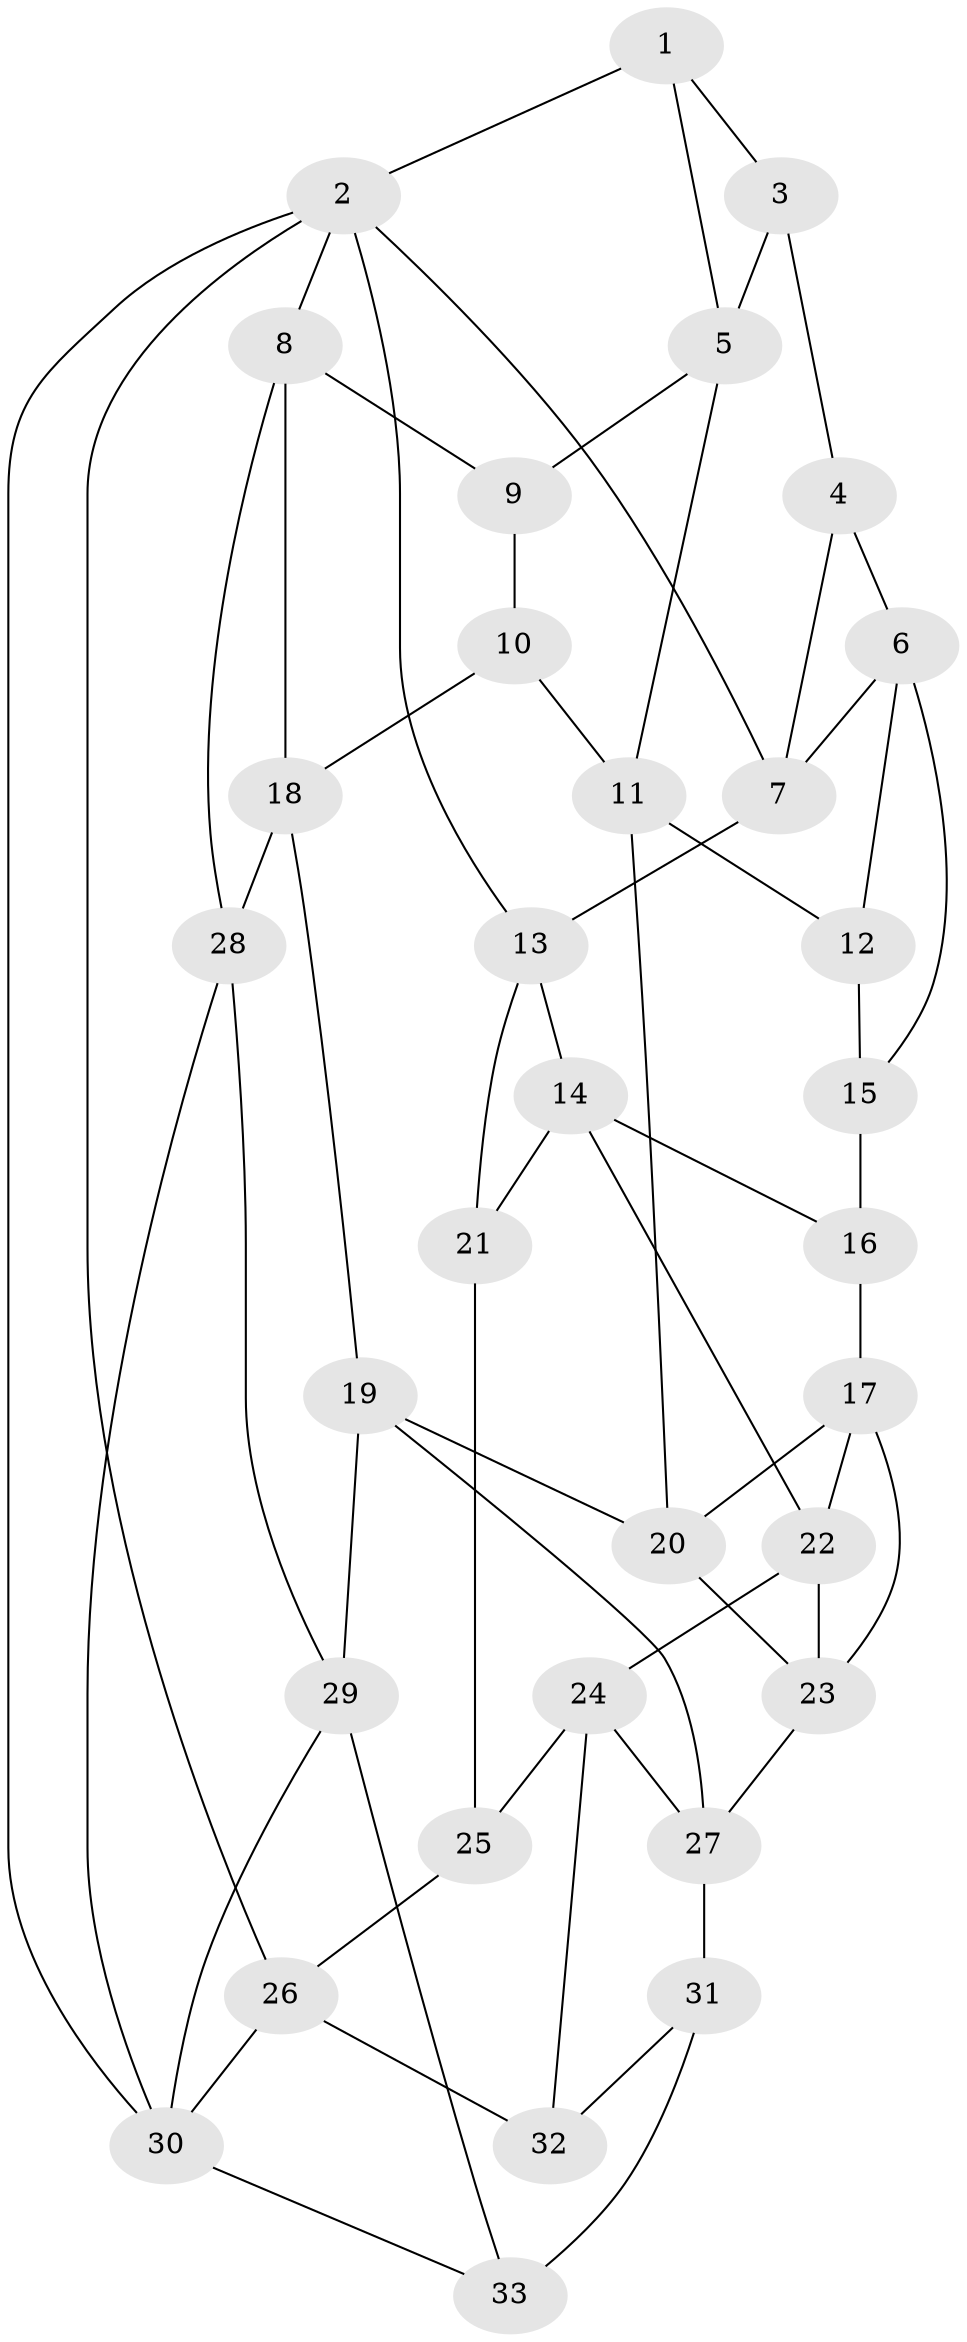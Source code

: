 // original degree distribution, {3: 0.03125, 4: 0.234375, 6: 0.203125, 5: 0.53125}
// Generated by graph-tools (version 1.1) at 2025/51/03/09/25 03:51:02]
// undirected, 33 vertices, 61 edges
graph export_dot {
graph [start="1"]
  node [color=gray90,style=filled];
  1;
  2;
  3;
  4;
  5;
  6;
  7;
  8;
  9;
  10;
  11;
  12;
  13;
  14;
  15;
  16;
  17;
  18;
  19;
  20;
  21;
  22;
  23;
  24;
  25;
  26;
  27;
  28;
  29;
  30;
  31;
  32;
  33;
  1 -- 2 [weight=1.0];
  1 -- 3 [weight=1.0];
  1 -- 5 [weight=1.0];
  2 -- 7 [weight=1.0];
  2 -- 8 [weight=1.0];
  2 -- 13 [weight=1.0];
  2 -- 26 [weight=1.0];
  2 -- 30 [weight=1.0];
  3 -- 4 [weight=1.0];
  3 -- 5 [weight=1.0];
  4 -- 6 [weight=1.0];
  4 -- 7 [weight=1.0];
  5 -- 9 [weight=1.0];
  5 -- 11 [weight=1.0];
  6 -- 7 [weight=1.0];
  6 -- 12 [weight=1.0];
  6 -- 15 [weight=1.0];
  7 -- 13 [weight=1.0];
  8 -- 9 [weight=1.0];
  8 -- 18 [weight=1.0];
  8 -- 28 [weight=1.0];
  9 -- 10 [weight=2.0];
  10 -- 11 [weight=1.0];
  10 -- 18 [weight=1.0];
  11 -- 12 [weight=1.0];
  11 -- 20 [weight=1.0];
  12 -- 15 [weight=1.0];
  13 -- 14 [weight=1.0];
  13 -- 21 [weight=1.0];
  14 -- 16 [weight=1.0];
  14 -- 21 [weight=1.0];
  14 -- 22 [weight=1.0];
  15 -- 16 [weight=2.0];
  16 -- 17 [weight=1.0];
  17 -- 20 [weight=1.0];
  17 -- 22 [weight=1.0];
  17 -- 23 [weight=1.0];
  18 -- 19 [weight=1.0];
  18 -- 28 [weight=1.0];
  19 -- 20 [weight=1.0];
  19 -- 27 [weight=1.0];
  19 -- 29 [weight=1.0];
  20 -- 23 [weight=1.0];
  21 -- 25 [weight=2.0];
  22 -- 23 [weight=1.0];
  22 -- 24 [weight=1.0];
  23 -- 27 [weight=1.0];
  24 -- 25 [weight=1.0];
  24 -- 27 [weight=1.0];
  24 -- 32 [weight=1.0];
  25 -- 26 [weight=1.0];
  26 -- 30 [weight=1.0];
  26 -- 32 [weight=2.0];
  27 -- 31 [weight=1.0];
  28 -- 29 [weight=1.0];
  28 -- 30 [weight=1.0];
  29 -- 30 [weight=1.0];
  29 -- 33 [weight=1.0];
  30 -- 33 [weight=1.0];
  31 -- 32 [weight=1.0];
  31 -- 33 [weight=2.0];
}
